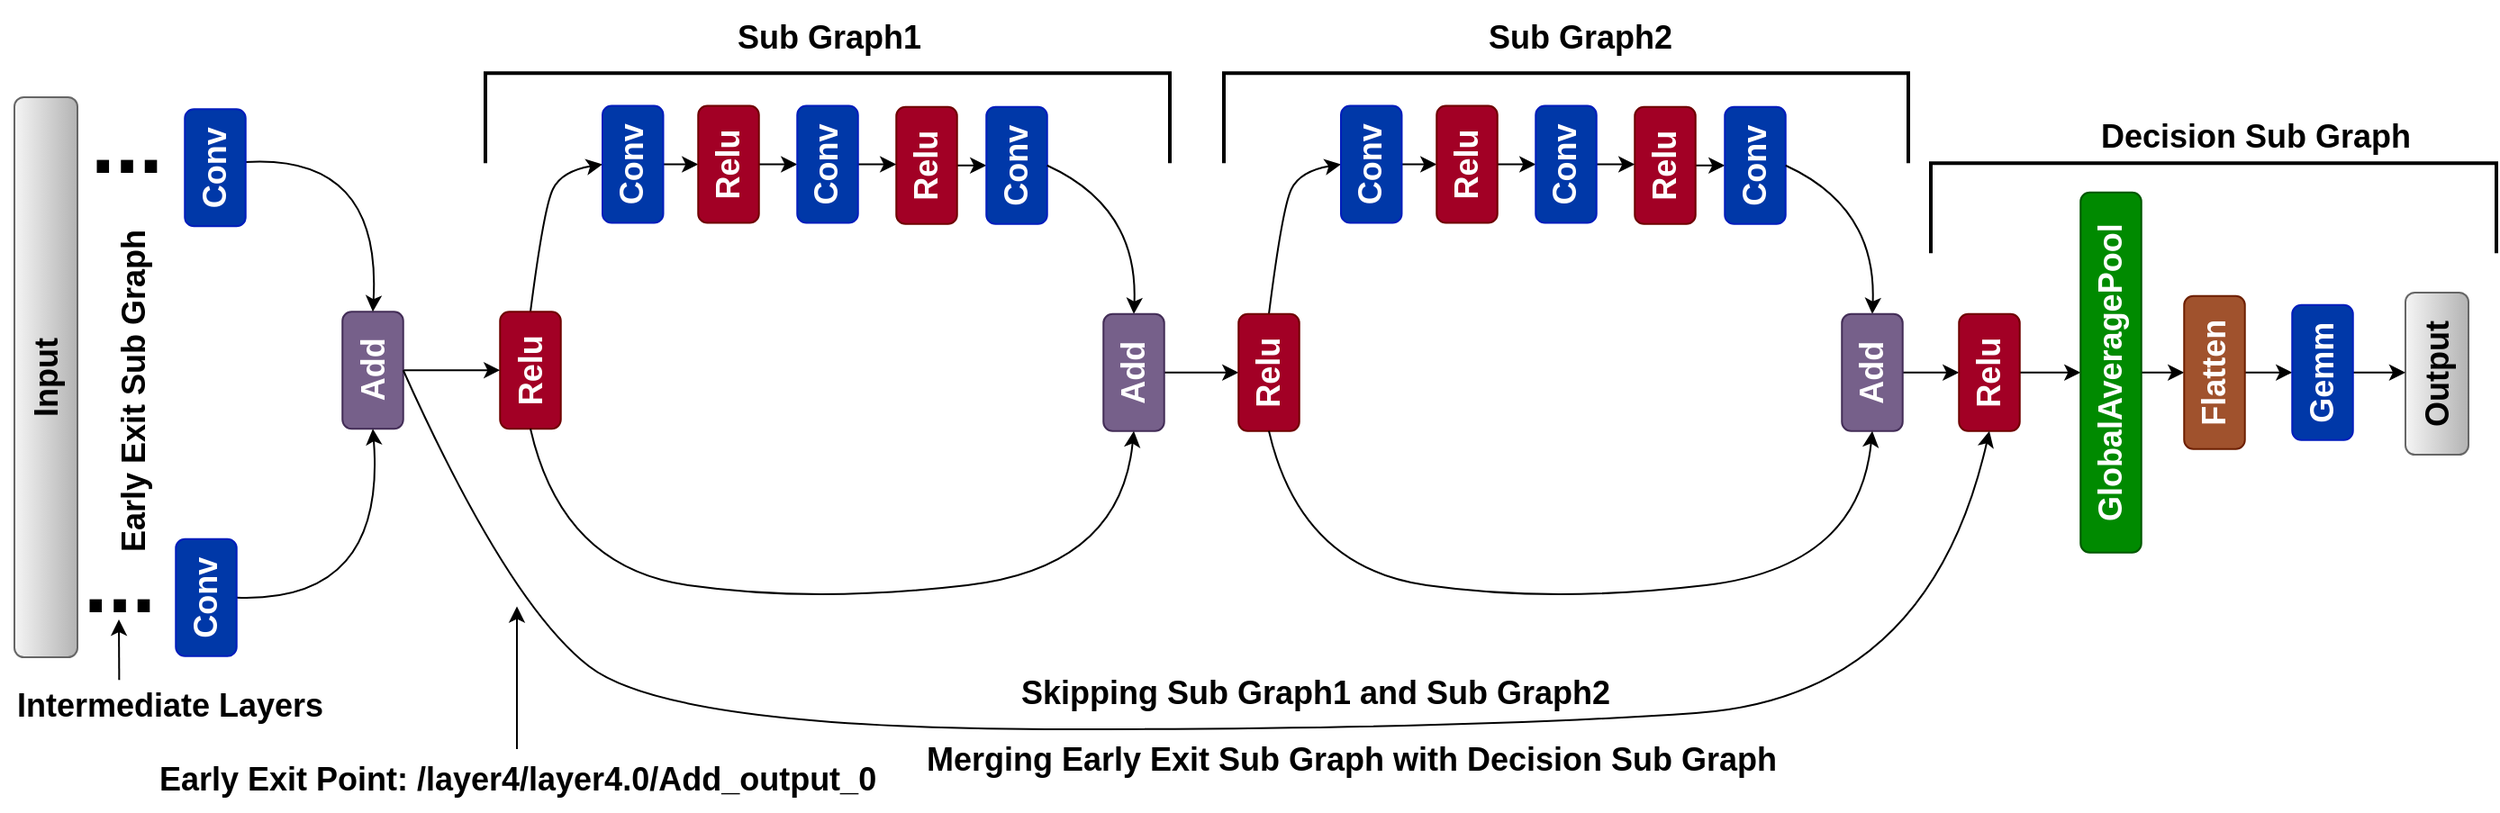 <mxfile version="21.6.1" type="device">
  <diagram name="Page-1" id="0cxLK6B1qZ-80W-4j8hx">
    <mxGraphModel dx="2079" dy="794" grid="0" gridSize="10" guides="1" tooltips="1" connect="1" arrows="1" fold="1" page="0" pageScale="1" pageWidth="850" pageHeight="1100" math="0" shadow="0">
      <root>
        <mxCell id="0" />
        <mxCell id="1" parent="0" />
        <mxCell id="Iu25lgEWChFgaFbriD92-5" value="" style="curved=1;endArrow=classic;html=1;rounded=0;fontSize=14;fontStyle=1;exitX=1;exitY=0.5;exitDx=0;exitDy=0;entryX=0.5;entryY=0;entryDx=0;entryDy=0;" parent="1" source="WK32DhDvXuLAIViGbRyr-48" target="WK32DhDvXuLAIViGbRyr-4" edge="1">
          <mxGeometry width="50" height="50" relative="1" as="geometry">
            <mxPoint x="255" y="230" as="sourcePoint" />
            <mxPoint x="290" y="190" as="targetPoint" />
            <Array as="points">
              <mxPoint x="260" y="210" />
              <mxPoint x="270" y="190" />
            </Array>
          </mxGeometry>
        </mxCell>
        <mxCell id="Iu25lgEWChFgaFbriD92-103" value="&lt;font style=&quot;font-size: 18px;&quot;&gt;Output&lt;/font&gt;" style="rounded=1;whiteSpace=wrap;html=1;fillColor=#f5f5f5;gradientColor=#b3b3b3;strokeColor=#666666;fontSize=14;fontStyle=1;rotation=-90;" parent="1" vertex="1">
          <mxGeometry x="1266" y="285" width="90" height="35" as="geometry" />
        </mxCell>
        <mxCell id="Iu25lgEWChFgaFbriD92-110" value="" style="strokeWidth=2;html=1;shape=mxgraph.flowchart.annotation_1;align=left;pointerEvents=1;direction=south;fontSize=14;fontStyle=1" parent="1" vertex="1">
          <mxGeometry x="637.5" y="135.63" width="380" height="50" as="geometry" />
        </mxCell>
        <mxCell id="Iu25lgEWChFgaFbriD92-111" value="&lt;font style=&quot;font-size: 18px;&quot;&gt;Decision Sub Graph&lt;/font&gt;" style="text;html=1;align=center;verticalAlign=middle;resizable=0;points=[];autosize=1;strokeColor=none;fillColor=none;fontSize=14;fontStyle=1" parent="1" vertex="1">
          <mxGeometry x="1110" y="150.63" width="200" height="40" as="geometry" />
        </mxCell>
        <mxCell id="Iu25lgEWChFgaFbriD92-123" value="&lt;font style=&quot;font-size: 18px;&quot;&gt;Sub Graph1&lt;/font&gt;" style="text;html=1;align=center;verticalAlign=middle;resizable=0;points=[];autosize=1;strokeColor=none;fillColor=none;fontSize=14;fontStyle=1" parent="1" vertex="1">
          <mxGeometry x="352.5" y="95.63" width="130" height="40" as="geometry" />
        </mxCell>
        <mxCell id="Iu25lgEWChFgaFbriD92-125" value="&lt;font style=&quot;font-size: 18px;&quot;&gt;Skipping Sub Graph1 and Sub Graph2&lt;/font&gt;" style="text;html=1;align=center;verticalAlign=middle;resizable=0;points=[];autosize=1;strokeColor=none;fillColor=none;fontSize=14;fontStyle=1;rotation=0;" parent="1" vertex="1">
          <mxGeometry x="513" y="460" width="350" height="40" as="geometry" />
        </mxCell>
        <mxCell id="Iu25lgEWChFgaFbriD92-127" value="&lt;font style=&quot;font-size: 18px;&quot;&gt;Merging Early Exit Sub Graph with Decision Sub Graph&lt;/font&gt;" style="text;html=1;align=center;verticalAlign=middle;resizable=0;points=[];autosize=1;strokeColor=none;fillColor=none;fontSize=14;fontStyle=1;rotation=0;" parent="1" vertex="1">
          <mxGeometry x="458" y="497" width="500" height="40" as="geometry" />
        </mxCell>
        <mxCell id="Iu25lgEWChFgaFbriD92-145" value="&lt;font style=&quot;font-size: 48px;&quot;&gt;...&lt;/font&gt;" style="text;html=1;align=center;verticalAlign=middle;resizable=0;points=[];autosize=1;strokeColor=none;fillColor=none;fontSize=14;fontStyle=1" parent="1" vertex="1">
          <mxGeometry x="-2" y="139" width="60" height="70" as="geometry" />
        </mxCell>
        <mxCell id="Iu25lgEWChFgaFbriD92-146" value="&lt;font style=&quot;font-size: 48px;&quot;&gt;...&lt;/font&gt;" style="text;html=1;align=center;verticalAlign=middle;resizable=0;points=[];autosize=1;strokeColor=none;fillColor=none;fontSize=14;fontStyle=1" parent="1" vertex="1">
          <mxGeometry x="-6" y="383" width="60" height="70" as="geometry" />
        </mxCell>
        <mxCell id="Iu25lgEWChFgaFbriD92-147" value="&lt;font style=&quot;font-size: 18px;&quot;&gt;Early Exit Sub Graph&lt;/font&gt;" style="text;html=1;align=center;verticalAlign=middle;resizable=0;points=[];autosize=1;strokeColor=none;fillColor=none;fontSize=14;fontStyle=1;rotation=-90;" parent="1" vertex="1">
          <mxGeometry x="-67.5" y="293" width="200" height="40" as="geometry" />
        </mxCell>
        <mxCell id="WK32DhDvXuLAIViGbRyr-26" style="edgeStyle=orthogonalEdgeStyle;rounded=0;orthogonalLoop=1;jettySize=auto;html=1;exitX=0.5;exitY=1;exitDx=0;exitDy=0;entryX=0.5;entryY=0;entryDx=0;entryDy=0;" parent="1" source="WK32DhDvXuLAIViGbRyr-4" target="WK32DhDvXuLAIViGbRyr-49" edge="1">
          <mxGeometry relative="1" as="geometry">
            <mxPoint x="345" y="186.25" as="targetPoint" />
          </mxGeometry>
        </mxCell>
        <mxCell id="WK32DhDvXuLAIViGbRyr-4" value="&lt;b&gt;&lt;font style=&quot;font-size: 18px;&quot;&gt;Conv&lt;/font&gt;&lt;/b&gt;" style="rounded=1;whiteSpace=wrap;html=1;fillColor=#0038A8;fontColor=#ffffff;strokeColor=#001DBC;rotation=-90;" parent="1" vertex="1">
          <mxGeometry x="276.87" y="169.39" width="65" height="33.74" as="geometry" />
        </mxCell>
        <mxCell id="WK32DhDvXuLAIViGbRyr-40" style="edgeStyle=orthogonalEdgeStyle;rounded=0;orthogonalLoop=1;jettySize=auto;html=1;exitX=0.5;exitY=1;exitDx=0;exitDy=0;entryX=0.5;entryY=0;entryDx=0;entryDy=0;" parent="1" source="WK32DhDvXuLAIViGbRyr-50" target="WK32DhDvXuLAIViGbRyr-39" edge="1">
          <mxGeometry relative="1" as="geometry">
            <mxPoint x="625" y="186.88" as="sourcePoint" />
          </mxGeometry>
        </mxCell>
        <mxCell id="WK32DhDvXuLAIViGbRyr-39" value="&lt;b&gt;&lt;font style=&quot;font-size: 18px;&quot;&gt;Conv&lt;/font&gt;&lt;/b&gt;" style="rounded=1;whiteSpace=wrap;html=1;fillColor=#0038A8;fontColor=#ffffff;strokeColor=#001DBC;rotation=-90;" parent="1" vertex="1">
          <mxGeometry x="490" y="170.01" width="65" height="33.74" as="geometry" />
        </mxCell>
        <mxCell id="WK32DhDvXuLAIViGbRyr-45" value="" style="curved=1;endArrow=classic;html=1;rounded=0;exitX=0.5;exitY=1;exitDx=0;exitDy=0;fontSize=14;fontStyle=1;entryX=1;entryY=0.5;entryDx=0;entryDy=0;" parent="1" source="WK32DhDvXuLAIViGbRyr-39" target="WK32DhDvXuLAIViGbRyr-46" edge="1">
          <mxGeometry width="50" height="50" relative="1" as="geometry">
            <mxPoint x="550" y="186.25" as="sourcePoint" />
            <mxPoint x="635" y="260" as="targetPoint" />
            <Array as="points">
              <mxPoint x="590" y="210" />
            </Array>
          </mxGeometry>
        </mxCell>
        <mxCell id="WK32DhDvXuLAIViGbRyr-121" style="edgeStyle=orthogonalEdgeStyle;rounded=0;orthogonalLoop=1;jettySize=auto;html=1;exitX=0.5;exitY=1;exitDx=0;exitDy=0;entryX=0.5;entryY=0;entryDx=0;entryDy=0;" parent="1" source="WK32DhDvXuLAIViGbRyr-46" target="WK32DhDvXuLAIViGbRyr-163" edge="1">
          <mxGeometry relative="1" as="geometry">
            <mxPoint x="645.63" y="301.87" as="targetPoint" />
          </mxGeometry>
        </mxCell>
        <mxCell id="WK32DhDvXuLAIViGbRyr-46" value="&lt;b&gt;&lt;font style=&quot;font-size: 18px;&quot;&gt;Add&lt;/font&gt;&lt;/b&gt;" style="rounded=1;whiteSpace=wrap;html=1;fillColor=#76608a;fontColor=#ffffff;strokeColor=#432D57;rotation=-90;" parent="1" vertex="1">
          <mxGeometry x="555" y="285" width="65" height="33.74" as="geometry" />
        </mxCell>
        <mxCell id="WK32DhDvXuLAIViGbRyr-48" value="&lt;b&gt;&lt;font style=&quot;font-size: 18px;&quot;&gt;Relu&lt;/font&gt;&lt;/b&gt;" style="rounded=1;whiteSpace=wrap;html=1;fillColor=#a20025;fontColor=#ffffff;strokeColor=#6F0000;rotation=-90;" parent="1" vertex="1">
          <mxGeometry x="220" y="283.74" width="65" height="33.74" as="geometry" />
        </mxCell>
        <mxCell id="WK32DhDvXuLAIViGbRyr-152" style="edgeStyle=orthogonalEdgeStyle;rounded=0;orthogonalLoop=1;jettySize=auto;html=1;exitX=0.5;exitY=1;exitDx=0;exitDy=0;entryX=0.5;entryY=0;entryDx=0;entryDy=0;" parent="1" source="WK32DhDvXuLAIViGbRyr-49" target="WK32DhDvXuLAIViGbRyr-151" edge="1">
          <mxGeometry relative="1" as="geometry" />
        </mxCell>
        <mxCell id="WK32DhDvXuLAIViGbRyr-49" value="&lt;b&gt;&lt;font style=&quot;font-size: 18px;&quot;&gt;Relu&lt;/font&gt;&lt;/b&gt;" style="rounded=1;whiteSpace=wrap;html=1;fillColor=#a20025;fontColor=#ffffff;strokeColor=#6F0000;rotation=-90;" parent="1" vertex="1">
          <mxGeometry x="330" y="169.38" width="65" height="33.74" as="geometry" />
        </mxCell>
        <mxCell id="WK32DhDvXuLAIViGbRyr-50" value="&lt;b&gt;&lt;font style=&quot;font-size: 18px;&quot;&gt;Relu&lt;/font&gt;&lt;/b&gt;" style="rounded=1;whiteSpace=wrap;html=1;fillColor=#a20025;fontColor=#ffffff;strokeColor=#6F0000;rotation=-90;" parent="1" vertex="1">
          <mxGeometry x="440" y="170.01" width="65" height="33.74" as="geometry" />
        </mxCell>
        <mxCell id="WK32DhDvXuLAIViGbRyr-52" style="edgeStyle=orthogonalEdgeStyle;rounded=0;orthogonalLoop=1;jettySize=auto;html=1;exitX=0.5;exitY=1;exitDx=0;exitDy=0;entryX=0.5;entryY=0;entryDx=0;entryDy=0;" parent="1" source="WK32DhDvXuLAIViGbRyr-51" target="WK32DhDvXuLAIViGbRyr-48" edge="1">
          <mxGeometry relative="1" as="geometry" />
        </mxCell>
        <mxCell id="WK32DhDvXuLAIViGbRyr-51" value="&lt;b&gt;&lt;font style=&quot;font-size: 18px;&quot;&gt;Add&lt;/font&gt;&lt;/b&gt;" style="rounded=1;whiteSpace=wrap;html=1;fillColor=#76608a;fontColor=#ffffff;strokeColor=#432D57;rotation=-90;" parent="1" vertex="1">
          <mxGeometry x="132.5" y="283.74" width="65" height="33.74" as="geometry" />
        </mxCell>
        <mxCell id="WK32DhDvXuLAIViGbRyr-60" value="" style="curved=1;endArrow=classic;html=1;rounded=0;exitX=0;exitY=0.5;exitDx=0;exitDy=0;entryX=0;entryY=0.5;entryDx=0;entryDy=0;" parent="1" source="WK32DhDvXuLAIViGbRyr-48" target="WK32DhDvXuLAIViGbRyr-46" edge="1">
          <mxGeometry width="50" height="50" relative="1" as="geometry">
            <mxPoint x="290" y="300" as="sourcePoint" />
            <mxPoint x="340" y="250" as="targetPoint" />
            <Array as="points">
              <mxPoint x="270" y="410" />
              <mxPoint x="410" y="430" />
              <mxPoint x="580" y="410" />
            </Array>
          </mxGeometry>
        </mxCell>
        <mxCell id="WK32DhDvXuLAIViGbRyr-62" value="" style="curved=1;endArrow=classic;html=1;rounded=0;exitX=0.5;exitY=1;exitDx=0;exitDy=0;fontSize=14;fontStyle=1;entryX=1;entryY=0.5;entryDx=0;entryDy=0;" parent="1" target="WK32DhDvXuLAIViGbRyr-51" edge="1">
          <mxGeometry width="50" height="50" relative="1" as="geometry">
            <mxPoint x="93.75" y="185" as="sourcePoint" />
            <mxPoint x="179.38" y="272" as="targetPoint" />
            <Array as="points">
              <mxPoint x="170" y="180" />
            </Array>
          </mxGeometry>
        </mxCell>
        <mxCell id="WK32DhDvXuLAIViGbRyr-63" value="" style="curved=1;endArrow=classic;html=1;rounded=0;exitX=0.5;exitY=1;exitDx=0;exitDy=0;fontSize=14;fontStyle=1;entryX=0;entryY=0.5;entryDx=0;entryDy=0;" parent="1" source="WK32DhDvXuLAIViGbRyr-150" target="WK32DhDvXuLAIViGbRyr-51" edge="1">
          <mxGeometry width="50" height="50" relative="1" as="geometry">
            <mxPoint x="95" y="428.75" as="sourcePoint" />
            <mxPoint x="167.5" y="518" as="targetPoint" />
            <Array as="points">
              <mxPoint x="172.5" y="430" />
            </Array>
          </mxGeometry>
        </mxCell>
        <mxCell id="WK32DhDvXuLAIViGbRyr-123" style="edgeStyle=orthogonalEdgeStyle;rounded=0;orthogonalLoop=1;jettySize=auto;html=1;exitX=0.5;exitY=1;exitDx=0;exitDy=0;entryX=0.5;entryY=0;entryDx=0;entryDy=0;" parent="1" source="WK32DhDvXuLAIViGbRyr-162" target="WK32DhDvXuLAIViGbRyr-122" edge="1">
          <mxGeometry relative="1" as="geometry">
            <mxPoint x="1434.37" y="300.61" as="sourcePoint" />
          </mxGeometry>
        </mxCell>
        <mxCell id="WK32DhDvXuLAIViGbRyr-171" style="edgeStyle=orthogonalEdgeStyle;rounded=0;orthogonalLoop=1;jettySize=auto;html=1;exitX=0.5;exitY=1;exitDx=0;exitDy=0;entryX=0.5;entryY=0;entryDx=0;entryDy=0;" parent="1" source="WK32DhDvXuLAIViGbRyr-122" target="bjIuZoBER46bjb6s20vk-2" edge="1">
          <mxGeometry relative="1" as="geometry">
            <mxPoint x="1105.63" y="301.87" as="targetPoint" />
          </mxGeometry>
        </mxCell>
        <mxCell id="WK32DhDvXuLAIViGbRyr-122" value="&lt;b&gt;&lt;font style=&quot;font-size: 18px;&quot;&gt;Relu&lt;/font&gt;&lt;/b&gt;" style="rounded=1;whiteSpace=wrap;html=1;fillColor=#a20025;fontColor=#ffffff;strokeColor=#6F0000;rotation=-90;" parent="1" vertex="1">
          <mxGeometry x="1030" y="285" width="65" height="33.74" as="geometry" />
        </mxCell>
        <mxCell id="WK32DhDvXuLAIViGbRyr-145" value="" style="strokeWidth=2;html=1;shape=mxgraph.flowchart.annotation_1;align=left;pointerEvents=1;direction=south;fontSize=14;fontStyle=1" parent="1" vertex="1">
          <mxGeometry x="227.5" y="135.63" width="380" height="50" as="geometry" />
        </mxCell>
        <mxCell id="WK32DhDvXuLAIViGbRyr-146" value="&lt;font style=&quot;font-size: 18px;&quot;&gt;Sub Graph2&lt;/font&gt;" style="text;html=1;align=center;verticalAlign=middle;resizable=0;points=[];autosize=1;strokeColor=none;fillColor=none;fontSize=14;fontStyle=1" parent="1" vertex="1">
          <mxGeometry x="770" y="95.63" width="130" height="40" as="geometry" />
        </mxCell>
        <mxCell id="WK32DhDvXuLAIViGbRyr-147" value="" style="strokeWidth=2;html=1;shape=mxgraph.flowchart.annotation_1;align=left;pointerEvents=1;direction=south;fontSize=14;fontStyle=1" parent="1" vertex="1">
          <mxGeometry x="1030" y="185.63" width="314" height="50" as="geometry" />
        </mxCell>
        <mxCell id="WK32DhDvXuLAIViGbRyr-148" value="" style="curved=1;endArrow=classic;html=1;rounded=0;exitX=0.5;exitY=1;exitDx=0;exitDy=0;entryX=0;entryY=0.5;entryDx=0;entryDy=0;" parent="1" source="WK32DhDvXuLAIViGbRyr-51" target="WK32DhDvXuLAIViGbRyr-122" edge="1">
          <mxGeometry width="50" height="50" relative="1" as="geometry">
            <mxPoint x="360" y="440" as="sourcePoint" />
            <mxPoint x="410" y="390" as="targetPoint" />
            <Array as="points">
              <mxPoint x="240" y="430" />
              <mxPoint x="330" y="500" />
              <mxPoint x="770" y="500" />
              <mxPoint x="1029" y="482" />
            </Array>
          </mxGeometry>
        </mxCell>
        <mxCell id="WK32DhDvXuLAIViGbRyr-149" value="&lt;b&gt;&lt;font style=&quot;font-size: 18px;&quot;&gt;Conv&lt;/font&gt;&lt;/b&gt;" style="rounded=1;whiteSpace=wrap;html=1;fillColor=#0038A8;fontColor=#ffffff;strokeColor=#001DBC;rotation=-90;" parent="1" vertex="1">
          <mxGeometry x="45" y="171.26" width="65" height="33.74" as="geometry" />
        </mxCell>
        <mxCell id="WK32DhDvXuLAIViGbRyr-150" value="&lt;b&gt;&lt;font style=&quot;font-size: 18px;&quot;&gt;Conv&lt;/font&gt;&lt;/b&gt;" style="rounded=1;whiteSpace=wrap;html=1;fillColor=#0038A8;fontColor=#ffffff;strokeColor=#001DBC;rotation=-90;" parent="1" vertex="1">
          <mxGeometry x="40" y="410" width="65" height="33.74" as="geometry" />
        </mxCell>
        <mxCell id="WK32DhDvXuLAIViGbRyr-154" style="edgeStyle=orthogonalEdgeStyle;rounded=0;orthogonalLoop=1;jettySize=auto;html=1;exitX=0.5;exitY=1;exitDx=0;exitDy=0;entryX=0.5;entryY=0;entryDx=0;entryDy=0;" parent="1" source="WK32DhDvXuLAIViGbRyr-151" target="WK32DhDvXuLAIViGbRyr-50" edge="1">
          <mxGeometry relative="1" as="geometry" />
        </mxCell>
        <mxCell id="WK32DhDvXuLAIViGbRyr-151" value="&lt;b&gt;&lt;font style=&quot;font-size: 18px;&quot;&gt;Conv&lt;/font&gt;&lt;/b&gt;" style="rounded=1;whiteSpace=wrap;html=1;fillColor=#0038A8;fontColor=#ffffff;strokeColor=#001DBC;rotation=-90;" parent="1" vertex="1">
          <mxGeometry x="385" y="169.39" width="65" height="33.74" as="geometry" />
        </mxCell>
        <mxCell id="WK32DhDvXuLAIViGbRyr-156" value="" style="curved=1;endArrow=classic;html=1;rounded=0;fontSize=14;fontStyle=1;exitX=1;exitY=0.5;exitDx=0;exitDy=0;entryX=0.5;entryY=0;entryDx=0;entryDy=0;" parent="1" source="WK32DhDvXuLAIViGbRyr-163" target="WK32DhDvXuLAIViGbRyr-158" edge="1">
          <mxGeometry width="50" height="50" relative="1" as="geometry">
            <mxPoint x="665" y="230" as="sourcePoint" />
            <mxPoint x="700" y="190" as="targetPoint" />
            <Array as="points">
              <mxPoint x="670" y="210" />
              <mxPoint x="680" y="190" />
            </Array>
          </mxGeometry>
        </mxCell>
        <mxCell id="WK32DhDvXuLAIViGbRyr-157" style="edgeStyle=orthogonalEdgeStyle;rounded=0;orthogonalLoop=1;jettySize=auto;html=1;exitX=0.5;exitY=1;exitDx=0;exitDy=0;entryX=0.5;entryY=0;entryDx=0;entryDy=0;" parent="1" source="WK32DhDvXuLAIViGbRyr-158" target="WK32DhDvXuLAIViGbRyr-165" edge="1">
          <mxGeometry relative="1" as="geometry">
            <mxPoint x="755" y="186.25" as="targetPoint" />
          </mxGeometry>
        </mxCell>
        <mxCell id="WK32DhDvXuLAIViGbRyr-158" value="&lt;b&gt;&lt;font style=&quot;font-size: 18px;&quot;&gt;Conv&lt;/font&gt;&lt;/b&gt;" style="rounded=1;whiteSpace=wrap;html=1;fillColor=#0038A8;fontColor=#ffffff;strokeColor=#001DBC;rotation=-90;" parent="1" vertex="1">
          <mxGeometry x="686.87" y="169.39" width="65" height="33.74" as="geometry" />
        </mxCell>
        <mxCell id="WK32DhDvXuLAIViGbRyr-159" style="edgeStyle=orthogonalEdgeStyle;rounded=0;orthogonalLoop=1;jettySize=auto;html=1;exitX=0.5;exitY=1;exitDx=0;exitDy=0;entryX=0.5;entryY=0;entryDx=0;entryDy=0;" parent="1" source="WK32DhDvXuLAIViGbRyr-166" target="WK32DhDvXuLAIViGbRyr-160" edge="1">
          <mxGeometry relative="1" as="geometry">
            <mxPoint x="1035" y="186.88" as="sourcePoint" />
          </mxGeometry>
        </mxCell>
        <mxCell id="WK32DhDvXuLAIViGbRyr-160" value="&lt;b&gt;&lt;font style=&quot;font-size: 18px;&quot;&gt;Conv&lt;/font&gt;&lt;/b&gt;" style="rounded=1;whiteSpace=wrap;html=1;fillColor=#0038A8;fontColor=#ffffff;strokeColor=#001DBC;rotation=-90;" parent="1" vertex="1">
          <mxGeometry x="900" y="170.01" width="65" height="33.74" as="geometry" />
        </mxCell>
        <mxCell id="WK32DhDvXuLAIViGbRyr-161" value="" style="curved=1;endArrow=classic;html=1;rounded=0;exitX=0.5;exitY=1;exitDx=0;exitDy=0;fontSize=14;fontStyle=1;entryX=1;entryY=0.5;entryDx=0;entryDy=0;" parent="1" source="WK32DhDvXuLAIViGbRyr-160" target="WK32DhDvXuLAIViGbRyr-162" edge="1">
          <mxGeometry width="50" height="50" relative="1" as="geometry">
            <mxPoint x="960" y="186.25" as="sourcePoint" />
            <mxPoint x="1045" y="260" as="targetPoint" />
            <Array as="points">
              <mxPoint x="1000" y="210" />
            </Array>
          </mxGeometry>
        </mxCell>
        <mxCell id="WK32DhDvXuLAIViGbRyr-162" value="&lt;b&gt;&lt;font style=&quot;font-size: 18px;&quot;&gt;Add&lt;/font&gt;&lt;/b&gt;" style="rounded=1;whiteSpace=wrap;html=1;fillColor=#76608a;fontColor=#ffffff;strokeColor=#432D57;rotation=-90;" parent="1" vertex="1">
          <mxGeometry x="965" y="285" width="65" height="33.74" as="geometry" />
        </mxCell>
        <mxCell id="WK32DhDvXuLAIViGbRyr-163" value="&lt;b&gt;&lt;font style=&quot;font-size: 18px;&quot;&gt;Relu&lt;/font&gt;&lt;/b&gt;" style="rounded=1;whiteSpace=wrap;html=1;fillColor=#a20025;fontColor=#ffffff;strokeColor=#6F0000;rotation=-90;" parent="1" vertex="1">
          <mxGeometry x="630" y="285" width="65" height="33.74" as="geometry" />
        </mxCell>
        <mxCell id="WK32DhDvXuLAIViGbRyr-164" style="edgeStyle=orthogonalEdgeStyle;rounded=0;orthogonalLoop=1;jettySize=auto;html=1;exitX=0.5;exitY=1;exitDx=0;exitDy=0;entryX=0.5;entryY=0;entryDx=0;entryDy=0;" parent="1" source="WK32DhDvXuLAIViGbRyr-165" target="WK32DhDvXuLAIViGbRyr-169" edge="1">
          <mxGeometry relative="1" as="geometry" />
        </mxCell>
        <mxCell id="WK32DhDvXuLAIViGbRyr-165" value="&lt;b&gt;&lt;font style=&quot;font-size: 18px;&quot;&gt;Relu&lt;/font&gt;&lt;/b&gt;" style="rounded=1;whiteSpace=wrap;html=1;fillColor=#a20025;fontColor=#ffffff;strokeColor=#6F0000;rotation=-90;" parent="1" vertex="1">
          <mxGeometry x="740" y="169.38" width="65" height="33.74" as="geometry" />
        </mxCell>
        <mxCell id="WK32DhDvXuLAIViGbRyr-166" value="&lt;b&gt;&lt;font style=&quot;font-size: 18px;&quot;&gt;Relu&lt;/font&gt;&lt;/b&gt;" style="rounded=1;whiteSpace=wrap;html=1;fillColor=#a20025;fontColor=#ffffff;strokeColor=#6F0000;rotation=-90;" parent="1" vertex="1">
          <mxGeometry x="850" y="170.01" width="65" height="33.74" as="geometry" />
        </mxCell>
        <mxCell id="WK32DhDvXuLAIViGbRyr-167" value="" style="curved=1;endArrow=classic;html=1;rounded=0;exitX=0;exitY=0.5;exitDx=0;exitDy=0;entryX=0;entryY=0.5;entryDx=0;entryDy=0;" parent="1" source="WK32DhDvXuLAIViGbRyr-163" target="WK32DhDvXuLAIViGbRyr-162" edge="1">
          <mxGeometry width="50" height="50" relative="1" as="geometry">
            <mxPoint x="700" y="300" as="sourcePoint" />
            <mxPoint x="750" y="250" as="targetPoint" />
            <Array as="points">
              <mxPoint x="680" y="410" />
              <mxPoint x="820" y="430" />
              <mxPoint x="990" y="410" />
            </Array>
          </mxGeometry>
        </mxCell>
        <mxCell id="WK32DhDvXuLAIViGbRyr-168" style="edgeStyle=orthogonalEdgeStyle;rounded=0;orthogonalLoop=1;jettySize=auto;html=1;exitX=0.5;exitY=1;exitDx=0;exitDy=0;entryX=0.5;entryY=0;entryDx=0;entryDy=0;" parent="1" source="WK32DhDvXuLAIViGbRyr-169" target="WK32DhDvXuLAIViGbRyr-166" edge="1">
          <mxGeometry relative="1" as="geometry" />
        </mxCell>
        <mxCell id="WK32DhDvXuLAIViGbRyr-169" value="&lt;b&gt;&lt;font style=&quot;font-size: 18px;&quot;&gt;Conv&lt;/font&gt;&lt;/b&gt;" style="rounded=1;whiteSpace=wrap;html=1;fillColor=#0038A8;fontColor=#ffffff;strokeColor=#001DBC;rotation=-90;" parent="1" vertex="1">
          <mxGeometry x="795" y="169.39" width="65" height="33.74" as="geometry" />
        </mxCell>
        <mxCell id="WK32DhDvXuLAIViGbRyr-187" style="edgeStyle=orthogonalEdgeStyle;rounded=0;orthogonalLoop=1;jettySize=auto;html=1;exitX=0.5;exitY=1;exitDx=0;exitDy=0;entryX=0.5;entryY=0;entryDx=0;entryDy=0;" parent="1" source="bjIuZoBER46bjb6s20vk-5" target="Iu25lgEWChFgaFbriD92-103" edge="1">
          <mxGeometry relative="1" as="geometry">
            <mxPoint x="1499.37" y="300.61" as="sourcePoint" />
          </mxGeometry>
        </mxCell>
        <mxCell id="bjIuZoBER46bjb6s20vk-4" style="edgeStyle=orthogonalEdgeStyle;rounded=0;orthogonalLoop=1;jettySize=auto;html=1;exitX=0.5;exitY=1;exitDx=0;exitDy=0;entryX=0.5;entryY=0;entryDx=0;entryDy=0;" parent="1" source="bjIuZoBER46bjb6s20vk-2" target="bjIuZoBER46bjb6s20vk-3" edge="1">
          <mxGeometry relative="1" as="geometry" />
        </mxCell>
        <mxCell id="bjIuZoBER46bjb6s20vk-2" value="&lt;b&gt;&lt;font style=&quot;font-size: 18px;&quot;&gt;GlobalAveragePool&lt;/font&gt;&lt;/b&gt;" style="rounded=1;whiteSpace=wrap;html=1;fillColor=#008a00;strokeColor=#005700;rotation=-90;fontColor=#ffffff;" parent="1" vertex="1">
          <mxGeometry x="1030" y="285" width="200" height="33.74" as="geometry" />
        </mxCell>
        <mxCell id="bjIuZoBER46bjb6s20vk-6" style="edgeStyle=orthogonalEdgeStyle;rounded=0;orthogonalLoop=1;jettySize=auto;html=1;exitX=0.5;exitY=1;exitDx=0;exitDy=0;entryX=0.5;entryY=0;entryDx=0;entryDy=0;" parent="1" source="bjIuZoBER46bjb6s20vk-3" target="bjIuZoBER46bjb6s20vk-5" edge="1">
          <mxGeometry relative="1" as="geometry" />
        </mxCell>
        <mxCell id="bjIuZoBER46bjb6s20vk-3" value="&lt;b&gt;&lt;font style=&quot;font-size: 18px;&quot;&gt;Flatten&lt;/font&gt;&lt;/b&gt;" style="rounded=1;whiteSpace=wrap;html=1;fillColor=#a0522d;fontColor=#ffffff;strokeColor=#6D1F00;rotation=-90;" parent="1" vertex="1">
          <mxGeometry x="1145" y="285" width="85" height="33.74" as="geometry" />
        </mxCell>
        <mxCell id="bjIuZoBER46bjb6s20vk-5" value="&lt;b&gt;&lt;font style=&quot;font-size: 18px;&quot;&gt;Gemm&lt;/font&gt;&lt;/b&gt;" style="rounded=1;whiteSpace=wrap;html=1;fillColor=#0038A8;fontColor=#ffffff;strokeColor=#001DBC;rotation=-90;" parent="1" vertex="1">
          <mxGeometry x="1210" y="285" width="75" height="33.74" as="geometry" />
        </mxCell>
        <mxCell id="FeDBRfKKoNu_T6ufTZFe-1" value="&lt;font style=&quot;font-size: 18px;&quot;&gt;Input&lt;/font&gt;" style="rounded=1;whiteSpace=wrap;html=1;fillColor=#f5f5f5;gradientColor=#b3b3b3;strokeColor=#666666;fontSize=14;fontStyle=1;rotation=-90;" parent="1" vertex="1">
          <mxGeometry x="-172" y="287" width="311" height="35" as="geometry" />
        </mxCell>
        <mxCell id="FeDBRfKKoNu_T6ufTZFe-2" value="&lt;span style=&quot;font-size: 18px;&quot;&gt;Intermediate Layers&lt;/span&gt;" style="text;html=1;align=center;verticalAlign=middle;resizable=0;points=[];autosize=1;strokeColor=none;fillColor=none;fontSize=14;fontStyle=1" parent="1" vertex="1">
          <mxGeometry x="-42" y="470" width="188" height="34" as="geometry" />
        </mxCell>
        <mxCell id="FeDBRfKKoNu_T6ufTZFe-3" value="" style="endArrow=classic;html=1;rounded=0;exitX=0.352;exitY=0.077;exitDx=0;exitDy=0;exitPerimeter=0;" parent="1" source="FeDBRfKKoNu_T6ufTZFe-2" edge="1">
          <mxGeometry width="50" height="50" relative="1" as="geometry">
            <mxPoint x="24" y="470" as="sourcePoint" />
            <mxPoint x="24" y="439" as="targetPoint" />
          </mxGeometry>
        </mxCell>
        <mxCell id="tP0Ndlf89b3djQTEsaf_-3" style="edgeStyle=orthogonalEdgeStyle;rounded=0;orthogonalLoop=1;jettySize=auto;html=1;" edge="1" parent="1" source="tP0Ndlf89b3djQTEsaf_-1">
          <mxGeometry relative="1" as="geometry">
            <mxPoint x="245" y="431.792" as="targetPoint" />
          </mxGeometry>
        </mxCell>
        <mxCell id="tP0Ndlf89b3djQTEsaf_-1" value="&lt;font style=&quot;font-size: 18px;&quot;&gt;Early Exit Point: /layer4/layer4.0/Add_output_0&lt;/font&gt;" style="text;html=1;align=center;verticalAlign=middle;resizable=0;points=[];autosize=1;strokeColor=none;fillColor=none;fontSize=14;fontStyle=1;rotation=0;" vertex="1" parent="1">
          <mxGeometry x="37" y="511" width="416" height="34" as="geometry" />
        </mxCell>
      </root>
    </mxGraphModel>
  </diagram>
</mxfile>
